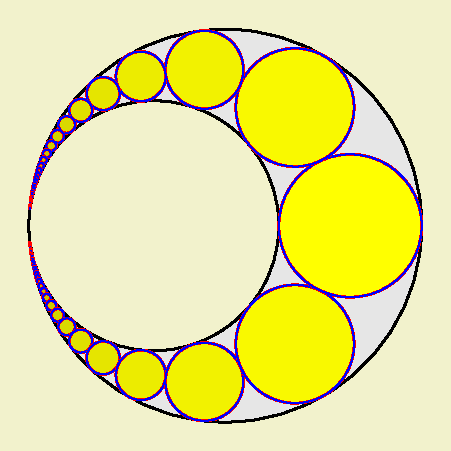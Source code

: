 import geometry; size(8cm);

inversion inv=inversion(1,(-4.5,0));
path g1=inv*line((-1,0),(-1,1)),
g2=inv*line((1,0),(1,1));
fill(g1,lightgrey); draw(g1,linewidth(bp));
unfill(g2); draw(g2,linewidth(bp));

int n=40;
for (int i=-n; i <= n; ++i) {
  path g=inv*circle((point) (0,2*i),1);
  fill(g,(1-abs(i)/n)*yellow);
  draw(g,bp+red); draw(g,blue);
}
shipout(bbox(5mm,Fill(rgb(0.95,0.95,0.8))));
